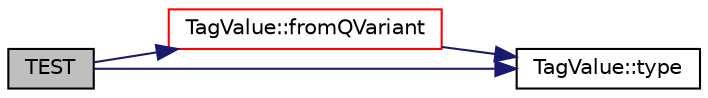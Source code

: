 digraph "TEST"
{
 // LATEX_PDF_SIZE
  edge [fontname="Helvetica",fontsize="10",labelfontname="Helvetica",labelfontsize="10"];
  node [fontname="Helvetica",fontsize="10",shape=record];
  rankdir="LR";
  Node1 [label="TEST",height=0.2,width=0.4,color="black", fillcolor="grey75", style="filled", fontcolor="black",tooltip=" "];
  Node1 -> Node2 [color="midnightblue",fontsize="10",style="solid",fontname="Helvetica"];
  Node2 [label="TagValue::fromQVariant",height=0.2,width=0.4,color="red", fillcolor="white", style="filled",URL="$class_tag_value.html#aa97dabc4424d27970dbf07bbecb725da",tooltip=" "];
  Node2 -> Node4 [color="midnightblue",fontsize="10",style="solid",fontname="Helvetica"];
  Node4 [label="TagValue::type",height=0.2,width=0.4,color="black", fillcolor="white", style="filled",URL="$class_tag_value.html#a552de8ae14f88b953752a3ee95572592",tooltip=" "];
  Node1 -> Node4 [color="midnightblue",fontsize="10",style="solid",fontname="Helvetica"];
}
